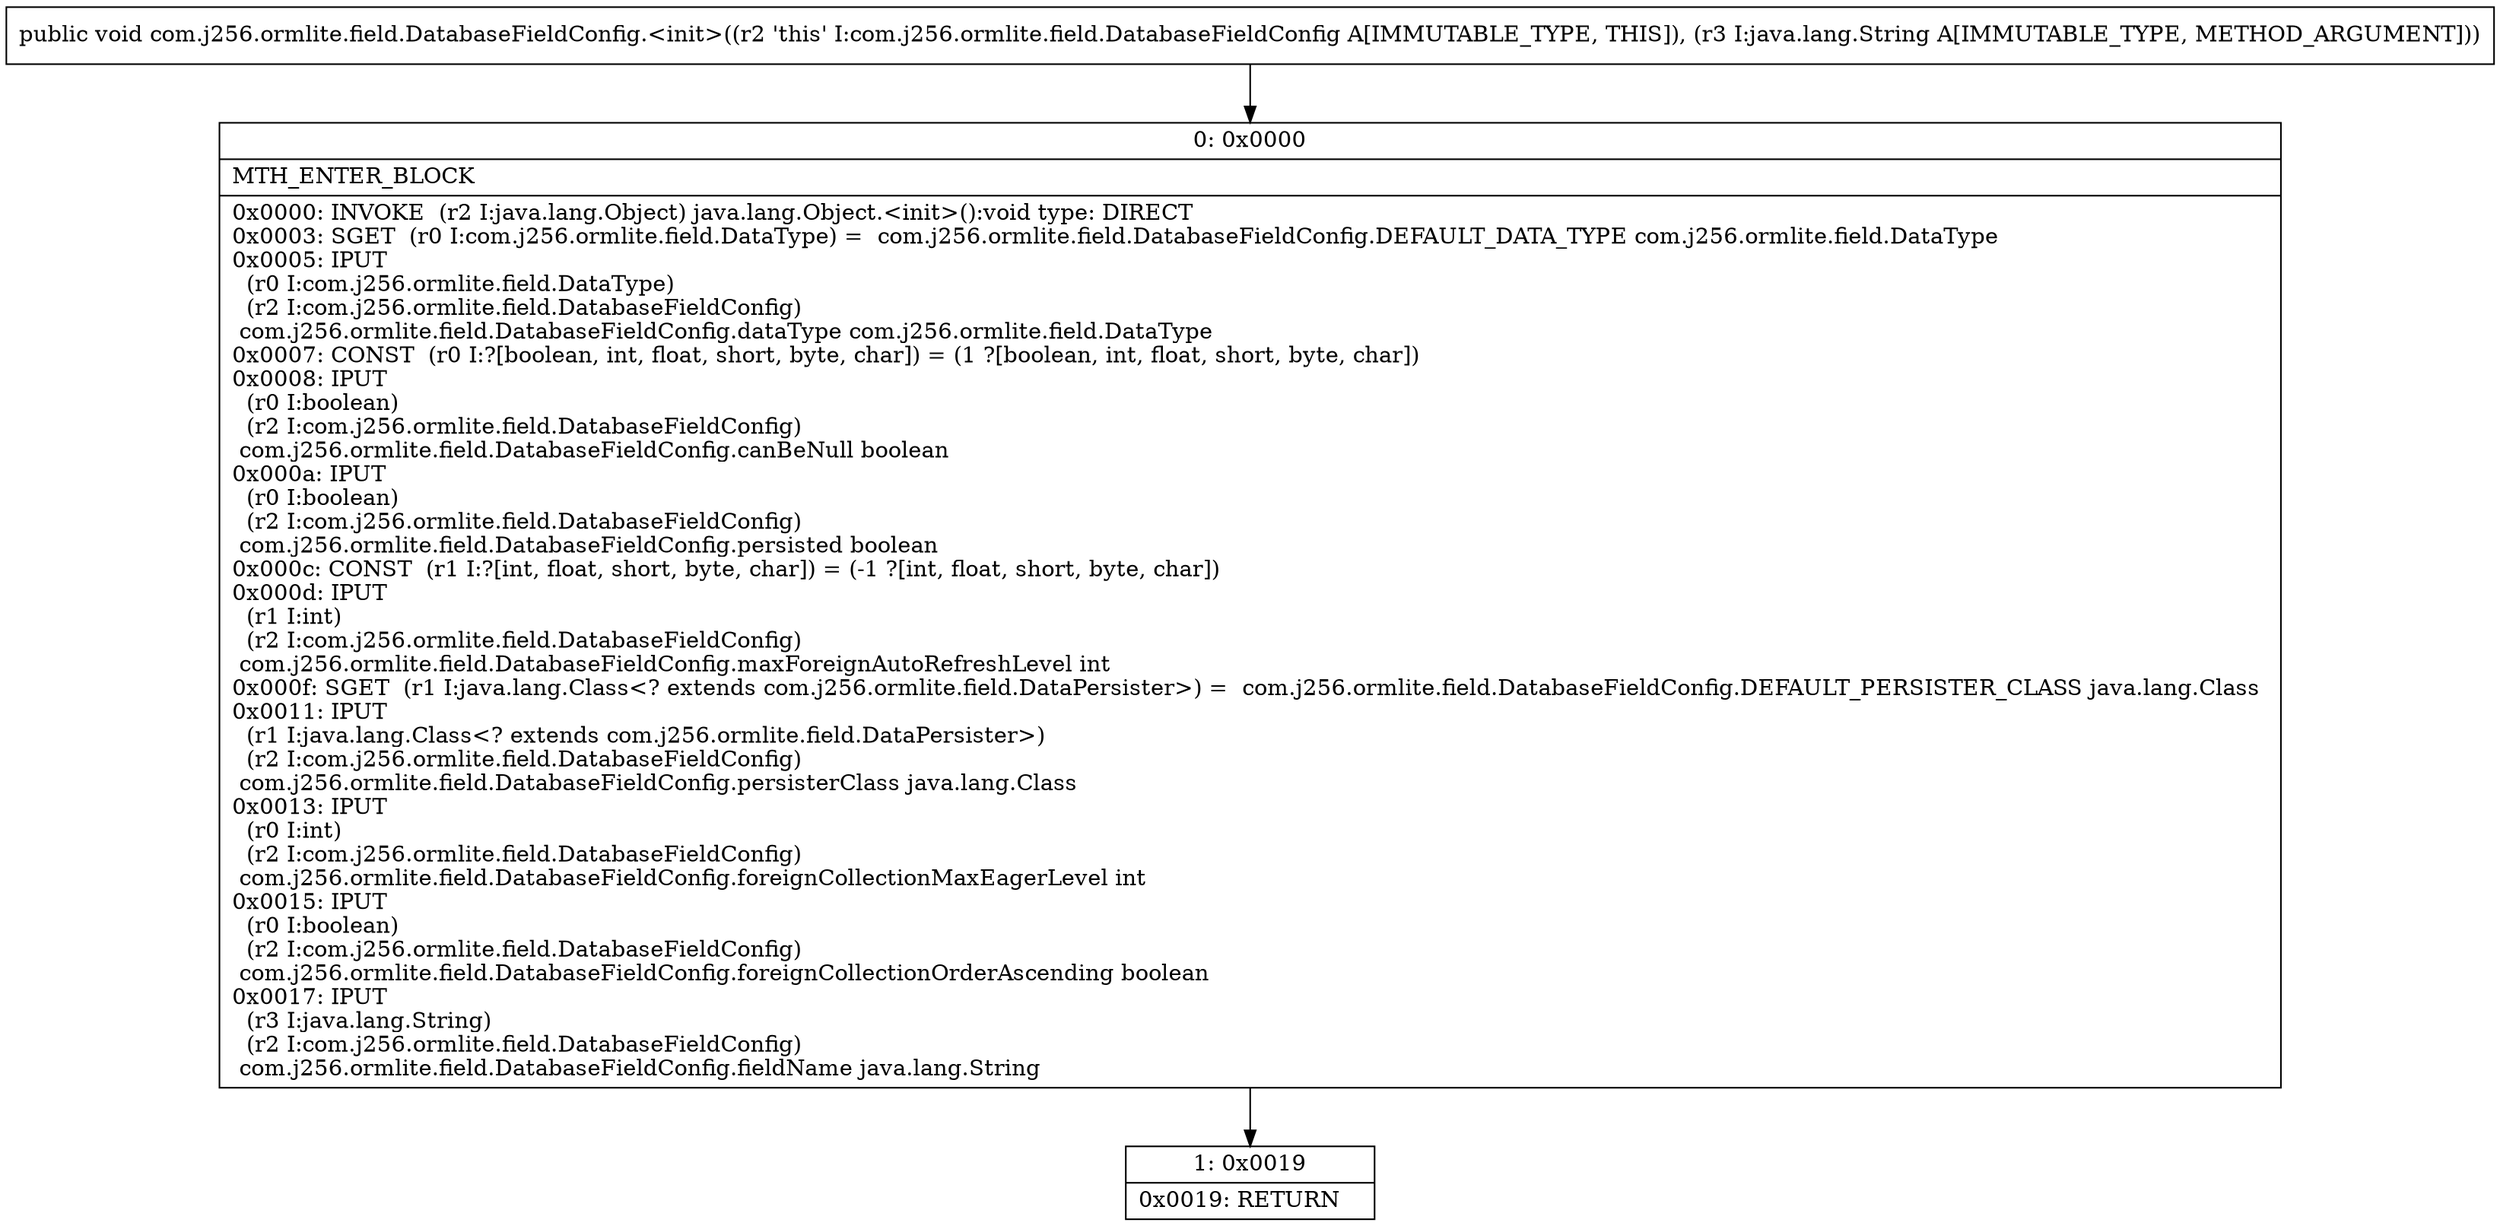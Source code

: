 digraph "CFG forcom.j256.ormlite.field.DatabaseFieldConfig.\<init\>(Ljava\/lang\/String;)V" {
Node_0 [shape=record,label="{0\:\ 0x0000|MTH_ENTER_BLOCK\l|0x0000: INVOKE  (r2 I:java.lang.Object) java.lang.Object.\<init\>():void type: DIRECT \l0x0003: SGET  (r0 I:com.j256.ormlite.field.DataType) =  com.j256.ormlite.field.DatabaseFieldConfig.DEFAULT_DATA_TYPE com.j256.ormlite.field.DataType \l0x0005: IPUT  \l  (r0 I:com.j256.ormlite.field.DataType)\l  (r2 I:com.j256.ormlite.field.DatabaseFieldConfig)\l com.j256.ormlite.field.DatabaseFieldConfig.dataType com.j256.ormlite.field.DataType \l0x0007: CONST  (r0 I:?[boolean, int, float, short, byte, char]) = (1 ?[boolean, int, float, short, byte, char]) \l0x0008: IPUT  \l  (r0 I:boolean)\l  (r2 I:com.j256.ormlite.field.DatabaseFieldConfig)\l com.j256.ormlite.field.DatabaseFieldConfig.canBeNull boolean \l0x000a: IPUT  \l  (r0 I:boolean)\l  (r2 I:com.j256.ormlite.field.DatabaseFieldConfig)\l com.j256.ormlite.field.DatabaseFieldConfig.persisted boolean \l0x000c: CONST  (r1 I:?[int, float, short, byte, char]) = (\-1 ?[int, float, short, byte, char]) \l0x000d: IPUT  \l  (r1 I:int)\l  (r2 I:com.j256.ormlite.field.DatabaseFieldConfig)\l com.j256.ormlite.field.DatabaseFieldConfig.maxForeignAutoRefreshLevel int \l0x000f: SGET  (r1 I:java.lang.Class\<? extends com.j256.ormlite.field.DataPersister\>) =  com.j256.ormlite.field.DatabaseFieldConfig.DEFAULT_PERSISTER_CLASS java.lang.Class \l0x0011: IPUT  \l  (r1 I:java.lang.Class\<? extends com.j256.ormlite.field.DataPersister\>)\l  (r2 I:com.j256.ormlite.field.DatabaseFieldConfig)\l com.j256.ormlite.field.DatabaseFieldConfig.persisterClass java.lang.Class \l0x0013: IPUT  \l  (r0 I:int)\l  (r2 I:com.j256.ormlite.field.DatabaseFieldConfig)\l com.j256.ormlite.field.DatabaseFieldConfig.foreignCollectionMaxEagerLevel int \l0x0015: IPUT  \l  (r0 I:boolean)\l  (r2 I:com.j256.ormlite.field.DatabaseFieldConfig)\l com.j256.ormlite.field.DatabaseFieldConfig.foreignCollectionOrderAscending boolean \l0x0017: IPUT  \l  (r3 I:java.lang.String)\l  (r2 I:com.j256.ormlite.field.DatabaseFieldConfig)\l com.j256.ormlite.field.DatabaseFieldConfig.fieldName java.lang.String \l}"];
Node_1 [shape=record,label="{1\:\ 0x0019|0x0019: RETURN   \l}"];
MethodNode[shape=record,label="{public void com.j256.ormlite.field.DatabaseFieldConfig.\<init\>((r2 'this' I:com.j256.ormlite.field.DatabaseFieldConfig A[IMMUTABLE_TYPE, THIS]), (r3 I:java.lang.String A[IMMUTABLE_TYPE, METHOD_ARGUMENT])) }"];
MethodNode -> Node_0;
Node_0 -> Node_1;
}


